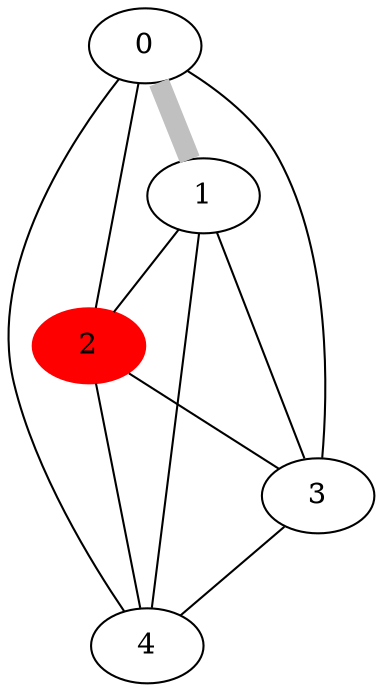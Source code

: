 strict graph  {
0;
1;
2 [color=red, style=filled];
3;
4;
0 -- 1  [color=grey, penwidth=10, style=filled];
0 -- 2;
0 -- 3;
0 -- 4;
1 -- 2;
1 -- 3;
1 -- 4;
2 -- 3;
2 -- 4;
3 -- 4;
}
